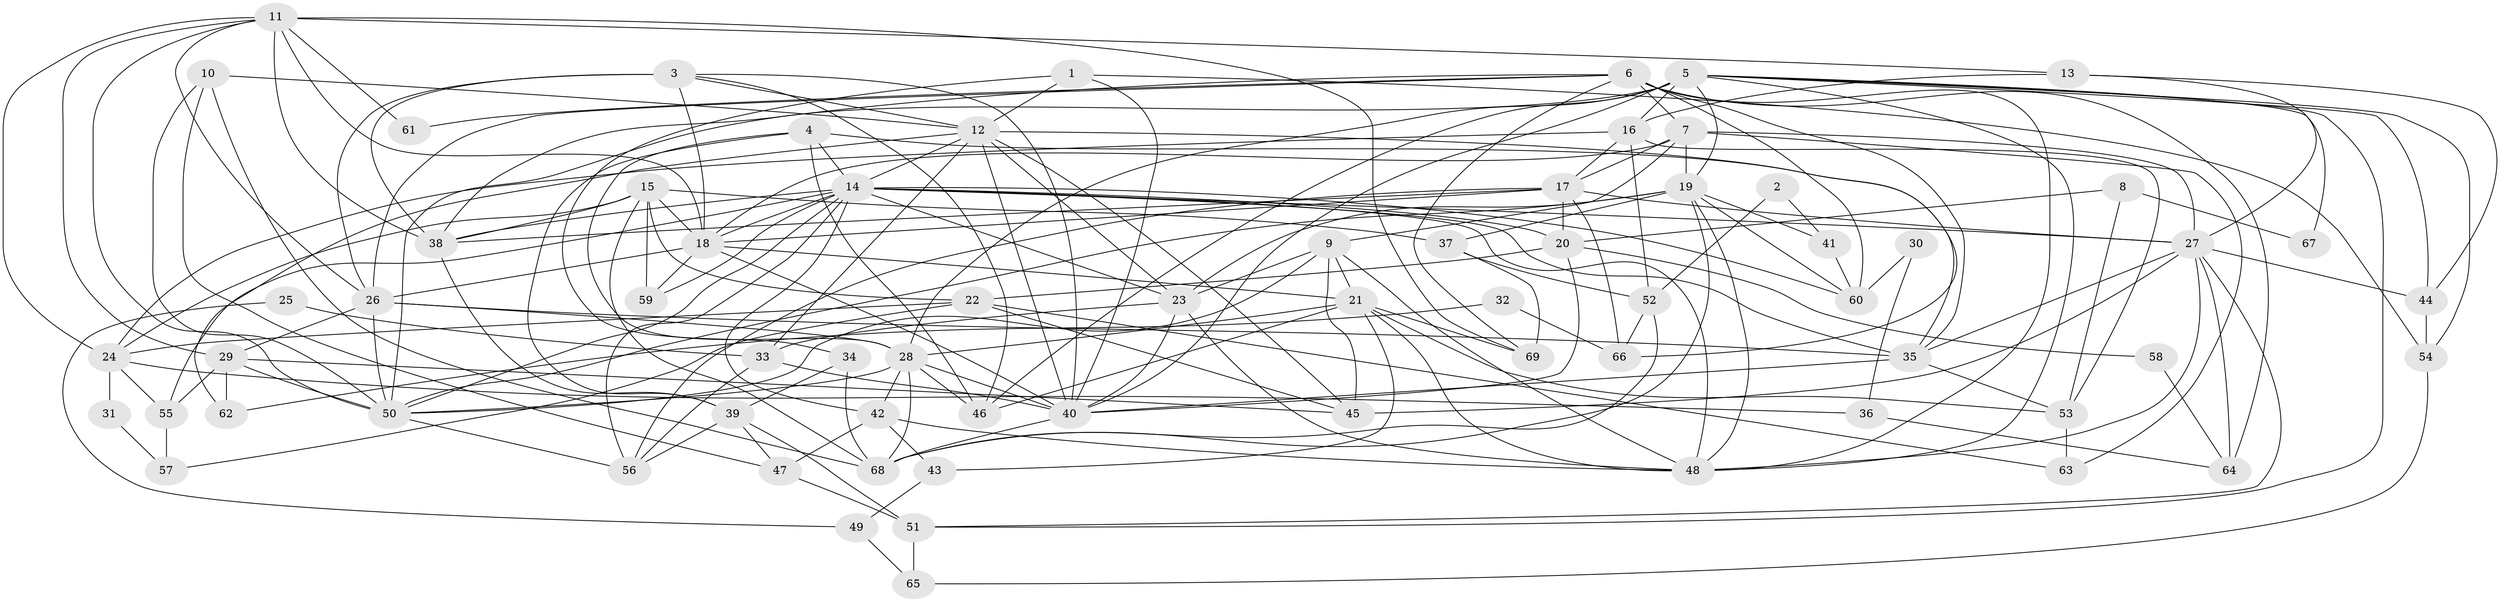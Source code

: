 // original degree distribution, {2: 0.145985401459854, 5: 0.17518248175182483, 6: 0.11678832116788321, 3: 0.26277372262773724, 4: 0.25547445255474455, 7: 0.0364963503649635, 9: 0.0072992700729927005}
// Generated by graph-tools (version 1.1) at 2025/36/03/09/25 02:36:14]
// undirected, 69 vertices, 190 edges
graph export_dot {
graph [start="1"]
  node [color=gray90,style=filled];
  1;
  2;
  3;
  4;
  5;
  6;
  7;
  8;
  9;
  10;
  11;
  12;
  13;
  14;
  15;
  16;
  17;
  18;
  19;
  20;
  21;
  22;
  23;
  24;
  25;
  26;
  27;
  28;
  29;
  30;
  31;
  32;
  33;
  34;
  35;
  36;
  37;
  38;
  39;
  40;
  41;
  42;
  43;
  44;
  45;
  46;
  47;
  48;
  49;
  50;
  51;
  52;
  53;
  54;
  55;
  56;
  57;
  58;
  59;
  60;
  61;
  62;
  63;
  64;
  65;
  66;
  67;
  68;
  69;
  1 -- 12 [weight=1.0];
  1 -- 34 [weight=1.0];
  1 -- 40 [weight=1.0];
  1 -- 54 [weight=1.0];
  2 -- 41 [weight=1.0];
  2 -- 52 [weight=1.0];
  3 -- 12 [weight=1.0];
  3 -- 18 [weight=1.0];
  3 -- 26 [weight=1.0];
  3 -- 38 [weight=1.0];
  3 -- 40 [weight=1.0];
  3 -- 46 [weight=1.0];
  4 -- 14 [weight=1.0];
  4 -- 28 [weight=1.0];
  4 -- 35 [weight=1.0];
  4 -- 39 [weight=1.0];
  4 -- 46 [weight=1.0];
  5 -- 16 [weight=1.0];
  5 -- 19 [weight=1.0];
  5 -- 28 [weight=1.0];
  5 -- 40 [weight=1.0];
  5 -- 44 [weight=1.0];
  5 -- 46 [weight=1.0];
  5 -- 48 [weight=1.0];
  5 -- 50 [weight=3.0];
  5 -- 51 [weight=1.0];
  5 -- 54 [weight=1.0];
  5 -- 67 [weight=1.0];
  6 -- 7 [weight=2.0];
  6 -- 26 [weight=1.0];
  6 -- 35 [weight=1.0];
  6 -- 38 [weight=1.0];
  6 -- 48 [weight=1.0];
  6 -- 60 [weight=1.0];
  6 -- 61 [weight=2.0];
  6 -- 64 [weight=1.0];
  6 -- 69 [weight=1.0];
  7 -- 9 [weight=1.0];
  7 -- 17 [weight=1.0];
  7 -- 18 [weight=1.0];
  7 -- 19 [weight=2.0];
  7 -- 27 [weight=2.0];
  7 -- 63 [weight=1.0];
  8 -- 20 [weight=1.0];
  8 -- 53 [weight=1.0];
  8 -- 67 [weight=1.0];
  9 -- 21 [weight=1.0];
  9 -- 23 [weight=1.0];
  9 -- 45 [weight=1.0];
  9 -- 48 [weight=1.0];
  9 -- 50 [weight=1.0];
  10 -- 12 [weight=1.0];
  10 -- 47 [weight=1.0];
  10 -- 50 [weight=1.0];
  10 -- 68 [weight=1.0];
  11 -- 13 [weight=1.0];
  11 -- 18 [weight=1.0];
  11 -- 24 [weight=1.0];
  11 -- 26 [weight=1.0];
  11 -- 29 [weight=1.0];
  11 -- 38 [weight=1.0];
  11 -- 50 [weight=1.0];
  11 -- 61 [weight=1.0];
  11 -- 69 [weight=1.0];
  12 -- 14 [weight=1.0];
  12 -- 23 [weight=1.0];
  12 -- 33 [weight=1.0];
  12 -- 40 [weight=1.0];
  12 -- 45 [weight=1.0];
  12 -- 62 [weight=1.0];
  12 -- 66 [weight=1.0];
  13 -- 16 [weight=1.0];
  13 -- 27 [weight=1.0];
  13 -- 44 [weight=1.0];
  14 -- 18 [weight=1.0];
  14 -- 20 [weight=1.0];
  14 -- 23 [weight=1.0];
  14 -- 27 [weight=1.0];
  14 -- 35 [weight=2.0];
  14 -- 38 [weight=1.0];
  14 -- 42 [weight=2.0];
  14 -- 48 [weight=5.0];
  14 -- 50 [weight=1.0];
  14 -- 55 [weight=1.0];
  14 -- 56 [weight=1.0];
  14 -- 59 [weight=1.0];
  14 -- 60 [weight=1.0];
  15 -- 18 [weight=1.0];
  15 -- 22 [weight=1.0];
  15 -- 24 [weight=1.0];
  15 -- 37 [weight=1.0];
  15 -- 38 [weight=1.0];
  15 -- 59 [weight=1.0];
  15 -- 68 [weight=1.0];
  16 -- 17 [weight=1.0];
  16 -- 24 [weight=1.0];
  16 -- 52 [weight=1.0];
  16 -- 53 [weight=1.0];
  17 -- 18 [weight=1.0];
  17 -- 20 [weight=1.0];
  17 -- 27 [weight=1.0];
  17 -- 38 [weight=1.0];
  17 -- 56 [weight=1.0];
  17 -- 66 [weight=1.0];
  18 -- 21 [weight=2.0];
  18 -- 26 [weight=1.0];
  18 -- 40 [weight=1.0];
  18 -- 59 [weight=1.0];
  19 -- 23 [weight=1.0];
  19 -- 37 [weight=1.0];
  19 -- 41 [weight=1.0];
  19 -- 48 [weight=1.0];
  19 -- 50 [weight=1.0];
  19 -- 60 [weight=1.0];
  19 -- 68 [weight=1.0];
  20 -- 22 [weight=1.0];
  20 -- 40 [weight=1.0];
  20 -- 58 [weight=1.0];
  21 -- 28 [weight=1.0];
  21 -- 43 [weight=1.0];
  21 -- 46 [weight=1.0];
  21 -- 48 [weight=1.0];
  21 -- 53 [weight=1.0];
  21 -- 69 [weight=1.0];
  22 -- 24 [weight=1.0];
  22 -- 45 [weight=1.0];
  22 -- 57 [weight=1.0];
  22 -- 63 [weight=1.0];
  23 -- 33 [weight=1.0];
  23 -- 40 [weight=1.0];
  23 -- 48 [weight=2.0];
  24 -- 31 [weight=1.0];
  24 -- 36 [weight=1.0];
  24 -- 55 [weight=1.0];
  25 -- 33 [weight=1.0];
  25 -- 49 [weight=1.0];
  26 -- 28 [weight=2.0];
  26 -- 29 [weight=1.0];
  26 -- 35 [weight=5.0];
  26 -- 50 [weight=1.0];
  27 -- 35 [weight=1.0];
  27 -- 44 [weight=1.0];
  27 -- 45 [weight=1.0];
  27 -- 48 [weight=1.0];
  27 -- 51 [weight=1.0];
  27 -- 64 [weight=1.0];
  28 -- 40 [weight=1.0];
  28 -- 42 [weight=1.0];
  28 -- 46 [weight=1.0];
  28 -- 50 [weight=1.0];
  28 -- 68 [weight=1.0];
  29 -- 45 [weight=1.0];
  29 -- 50 [weight=1.0];
  29 -- 55 [weight=1.0];
  29 -- 62 [weight=1.0];
  30 -- 36 [weight=1.0];
  30 -- 60 [weight=1.0];
  31 -- 57 [weight=1.0];
  32 -- 62 [weight=1.0];
  32 -- 66 [weight=1.0];
  33 -- 40 [weight=1.0];
  33 -- 56 [weight=1.0];
  34 -- 39 [weight=1.0];
  34 -- 68 [weight=1.0];
  35 -- 40 [weight=1.0];
  35 -- 53 [weight=1.0];
  36 -- 64 [weight=1.0];
  37 -- 52 [weight=1.0];
  37 -- 69 [weight=1.0];
  38 -- 39 [weight=1.0];
  39 -- 47 [weight=1.0];
  39 -- 51 [weight=2.0];
  39 -- 56 [weight=1.0];
  40 -- 68 [weight=1.0];
  41 -- 60 [weight=1.0];
  42 -- 43 [weight=1.0];
  42 -- 47 [weight=1.0];
  42 -- 48 [weight=1.0];
  43 -- 49 [weight=1.0];
  44 -- 54 [weight=1.0];
  47 -- 51 [weight=1.0];
  49 -- 65 [weight=1.0];
  50 -- 56 [weight=1.0];
  51 -- 65 [weight=1.0];
  52 -- 66 [weight=1.0];
  52 -- 68 [weight=1.0];
  53 -- 63 [weight=1.0];
  54 -- 65 [weight=1.0];
  55 -- 57 [weight=1.0];
  58 -- 64 [weight=1.0];
}
